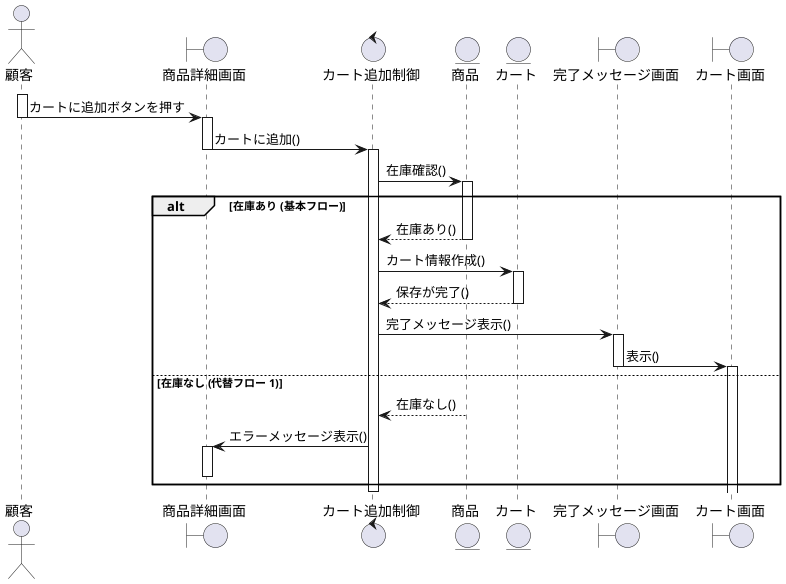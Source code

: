 @startuml カートに追加_シーケンス図_最終版_表示責務修正

actor 顧客
boundary 商品詳細画面
control カート追加制御
entity 商品
entity カート
boundary 完了メッセージ画面
boundary カート画面

activate 顧客
顧客 -> 商品詳細画面 : カートに追加ボタンを押す
deactivate 顧客

activate 商品詳細画面
商品詳細画面 -> カート追加制御 : カートに追加()

deactivate 商品詳細画面

activate カート追加制御
カート追加制御 -> 商品 : 在庫確認()

activate 商品
alt 在庫あり (基本フロー)
    商品 --> カート追加制御 : 在庫あり()
    deactivate 商品

    ' 基本フロー 2: カートのデータを作成
    カート追加制御 -> カート : カート情報作成()

    activate カート
    カート --> カート追加制御 : 保存が完了()
    deactivate カート

    ' 基本フロー 3: カート追加完了メッセージの表示
    カート追加制御 -> 完了メッセージ画面 : 完了メッセージ表示()

    activate 完了メッセージ画面
    
    ' 基本フロー 4: カート画面を表示
    完了メッセージ画面 -> カート画面 : 表示()
    
    deactivate 完了メッセージ画面
    
    activate カート画面
    ' 顧客への最終的な表示は画面（境界クラス）が責任を負うため、矢印を省略
    ' カート画面 --> 顧客 : カート画面表示 (← このメッセージを削除)
    deactivate カート画面
    
else 在庫なし (代替フロー 1)
    商品 --> カート追加制御 : 在庫なし()
    deactivate 商品
    
    ' 代替フロー 1: エラーメッセージを表示
    カート追加制御 -> 商品詳細画面 : エラーメッセージ表示()
    
    activate 商品詳細画面
    ' 顧客への最終的な表示は画面（境界クラス）が責任を負うため、矢印を省略
    ' 商品詳細画面 --> 顧客 : エラーメッセージ表示 (← このメッセージを削除)
    deactivate 商品詳細画面
end

deactivate カート追加制御

@enduml